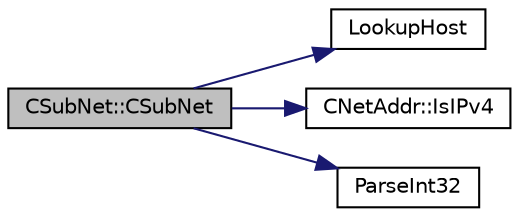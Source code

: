 digraph "CSubNet::CSubNet"
{
  edge [fontname="Helvetica",fontsize="10",labelfontname="Helvetica",labelfontsize="10"];
  node [fontname="Helvetica",fontsize="10",shape=record];
  rankdir="LR";
  Node2 [label="CSubNet::CSubNet",height=0.2,width=0.4,color="black", fillcolor="grey75", style="filled", fontcolor="black"];
  Node2 -> Node3 [color="midnightblue",fontsize="10",style="solid",fontname="Helvetica"];
  Node3 [label="LookupHost",height=0.2,width=0.4,color="black", fillcolor="white", style="filled",URL="$d0/d0e/netbase_8cpp.html#a3cdc8ba9f8d72752ff5cdd1e7407cdef"];
  Node2 -> Node4 [color="midnightblue",fontsize="10",style="solid",fontname="Helvetica"];
  Node4 [label="CNetAddr::IsIPv4",height=0.2,width=0.4,color="black", fillcolor="white", style="filled",URL="$d3/dc3/class_c_net_addr.html#a7021b79e9a33c342b68db09dbb6c2293"];
  Node2 -> Node5 [color="midnightblue",fontsize="10",style="solid",fontname="Helvetica"];
  Node5 [label="ParseInt32",height=0.2,width=0.4,color="black", fillcolor="white", style="filled",URL="$df/d2d/util_8cpp.html#a880a215d9e931432b095084c756a49bb",tooltip="Convert string to signed 32-bit integer with strict parse error feedback. "];
}
